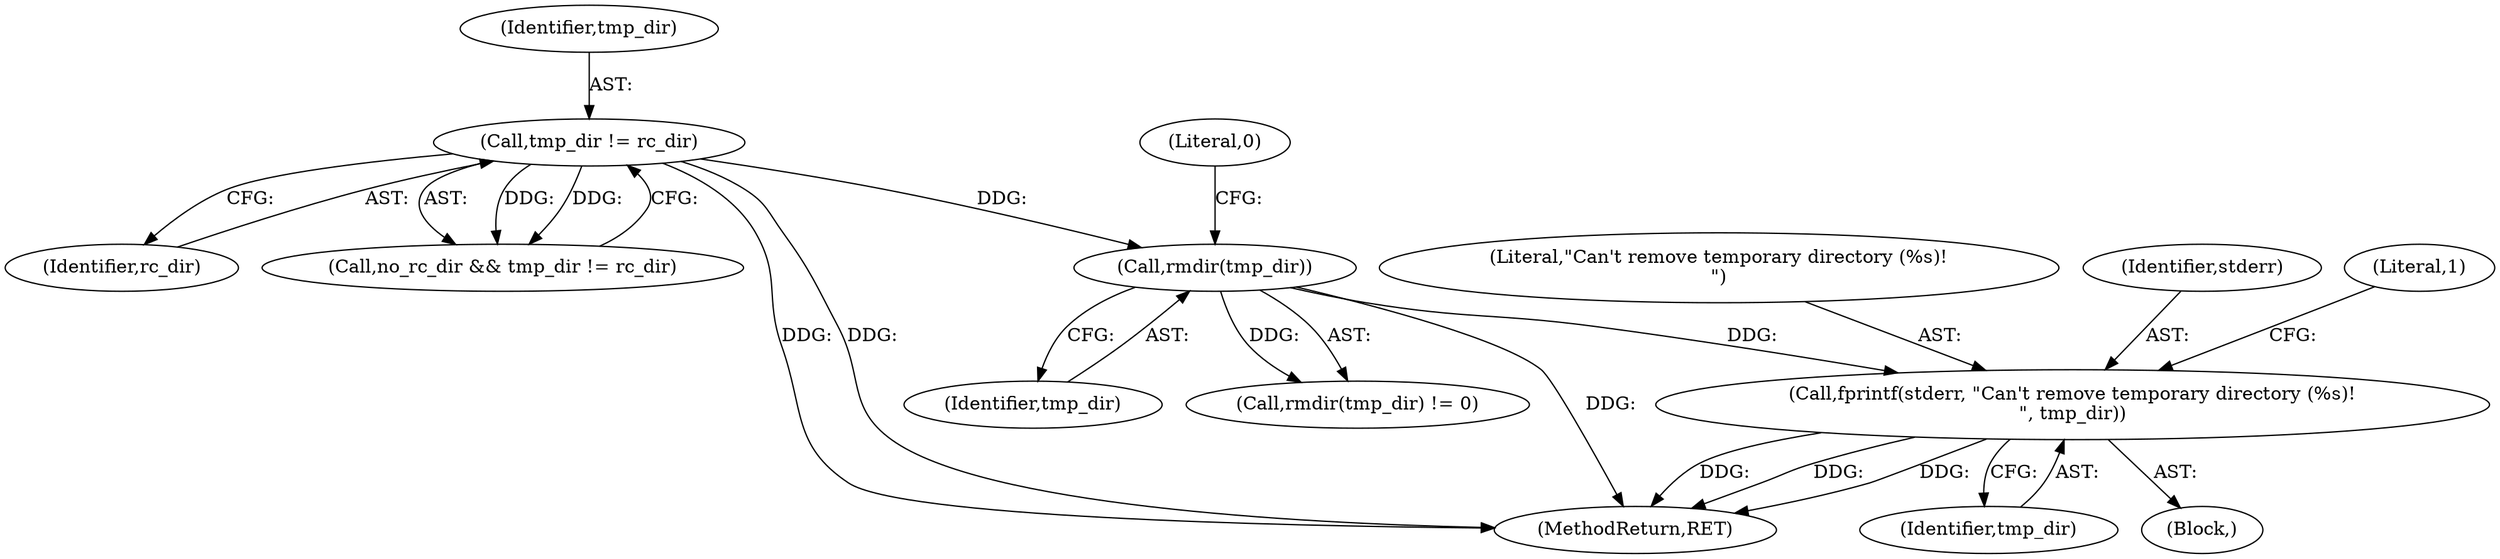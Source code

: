 digraph "0_w3m_18dcbadf2771cdb0c18509b14e4e73505b242753@API" {
"1000123" [label="(Call,fprintf(stderr, \"Can't remove temporary directory (%s)!\n\", tmp_dir))"];
"1000119" [label="(Call,rmdir(tmp_dir))"];
"1000114" [label="(Call,tmp_dir != rc_dir)"];
"1000116" [label="(Identifier,rc_dir)"];
"1000125" [label="(Literal,\"Can't remove temporary directory (%s)!\n\")"];
"1000124" [label="(Identifier,stderr)"];
"1000115" [label="(Identifier,tmp_dir)"];
"1000122" [label="(Block,)"];
"1000119" [label="(Call,rmdir(tmp_dir))"];
"1000114" [label="(Call,tmp_dir != rc_dir)"];
"1000123" [label="(Call,fprintf(stderr, \"Can't remove temporary directory (%s)!\n\", tmp_dir))"];
"1000128" [label="(Literal,1)"];
"1000120" [label="(Identifier,tmp_dir)"];
"1000121" [label="(Literal,0)"];
"1000112" [label="(Call,no_rc_dir && tmp_dir != rc_dir)"];
"1000131" [label="(MethodReturn,RET)"];
"1000118" [label="(Call,rmdir(tmp_dir) != 0)"];
"1000126" [label="(Identifier,tmp_dir)"];
"1000123" -> "1000122"  [label="AST: "];
"1000123" -> "1000126"  [label="CFG: "];
"1000124" -> "1000123"  [label="AST: "];
"1000125" -> "1000123"  [label="AST: "];
"1000126" -> "1000123"  [label="AST: "];
"1000128" -> "1000123"  [label="CFG: "];
"1000123" -> "1000131"  [label="DDG: "];
"1000123" -> "1000131"  [label="DDG: "];
"1000123" -> "1000131"  [label="DDG: "];
"1000119" -> "1000123"  [label="DDG: "];
"1000119" -> "1000118"  [label="AST: "];
"1000119" -> "1000120"  [label="CFG: "];
"1000120" -> "1000119"  [label="AST: "];
"1000121" -> "1000119"  [label="CFG: "];
"1000119" -> "1000131"  [label="DDG: "];
"1000119" -> "1000118"  [label="DDG: "];
"1000114" -> "1000119"  [label="DDG: "];
"1000114" -> "1000112"  [label="AST: "];
"1000114" -> "1000116"  [label="CFG: "];
"1000115" -> "1000114"  [label="AST: "];
"1000116" -> "1000114"  [label="AST: "];
"1000112" -> "1000114"  [label="CFG: "];
"1000114" -> "1000131"  [label="DDG: "];
"1000114" -> "1000131"  [label="DDG: "];
"1000114" -> "1000112"  [label="DDG: "];
"1000114" -> "1000112"  [label="DDG: "];
}
